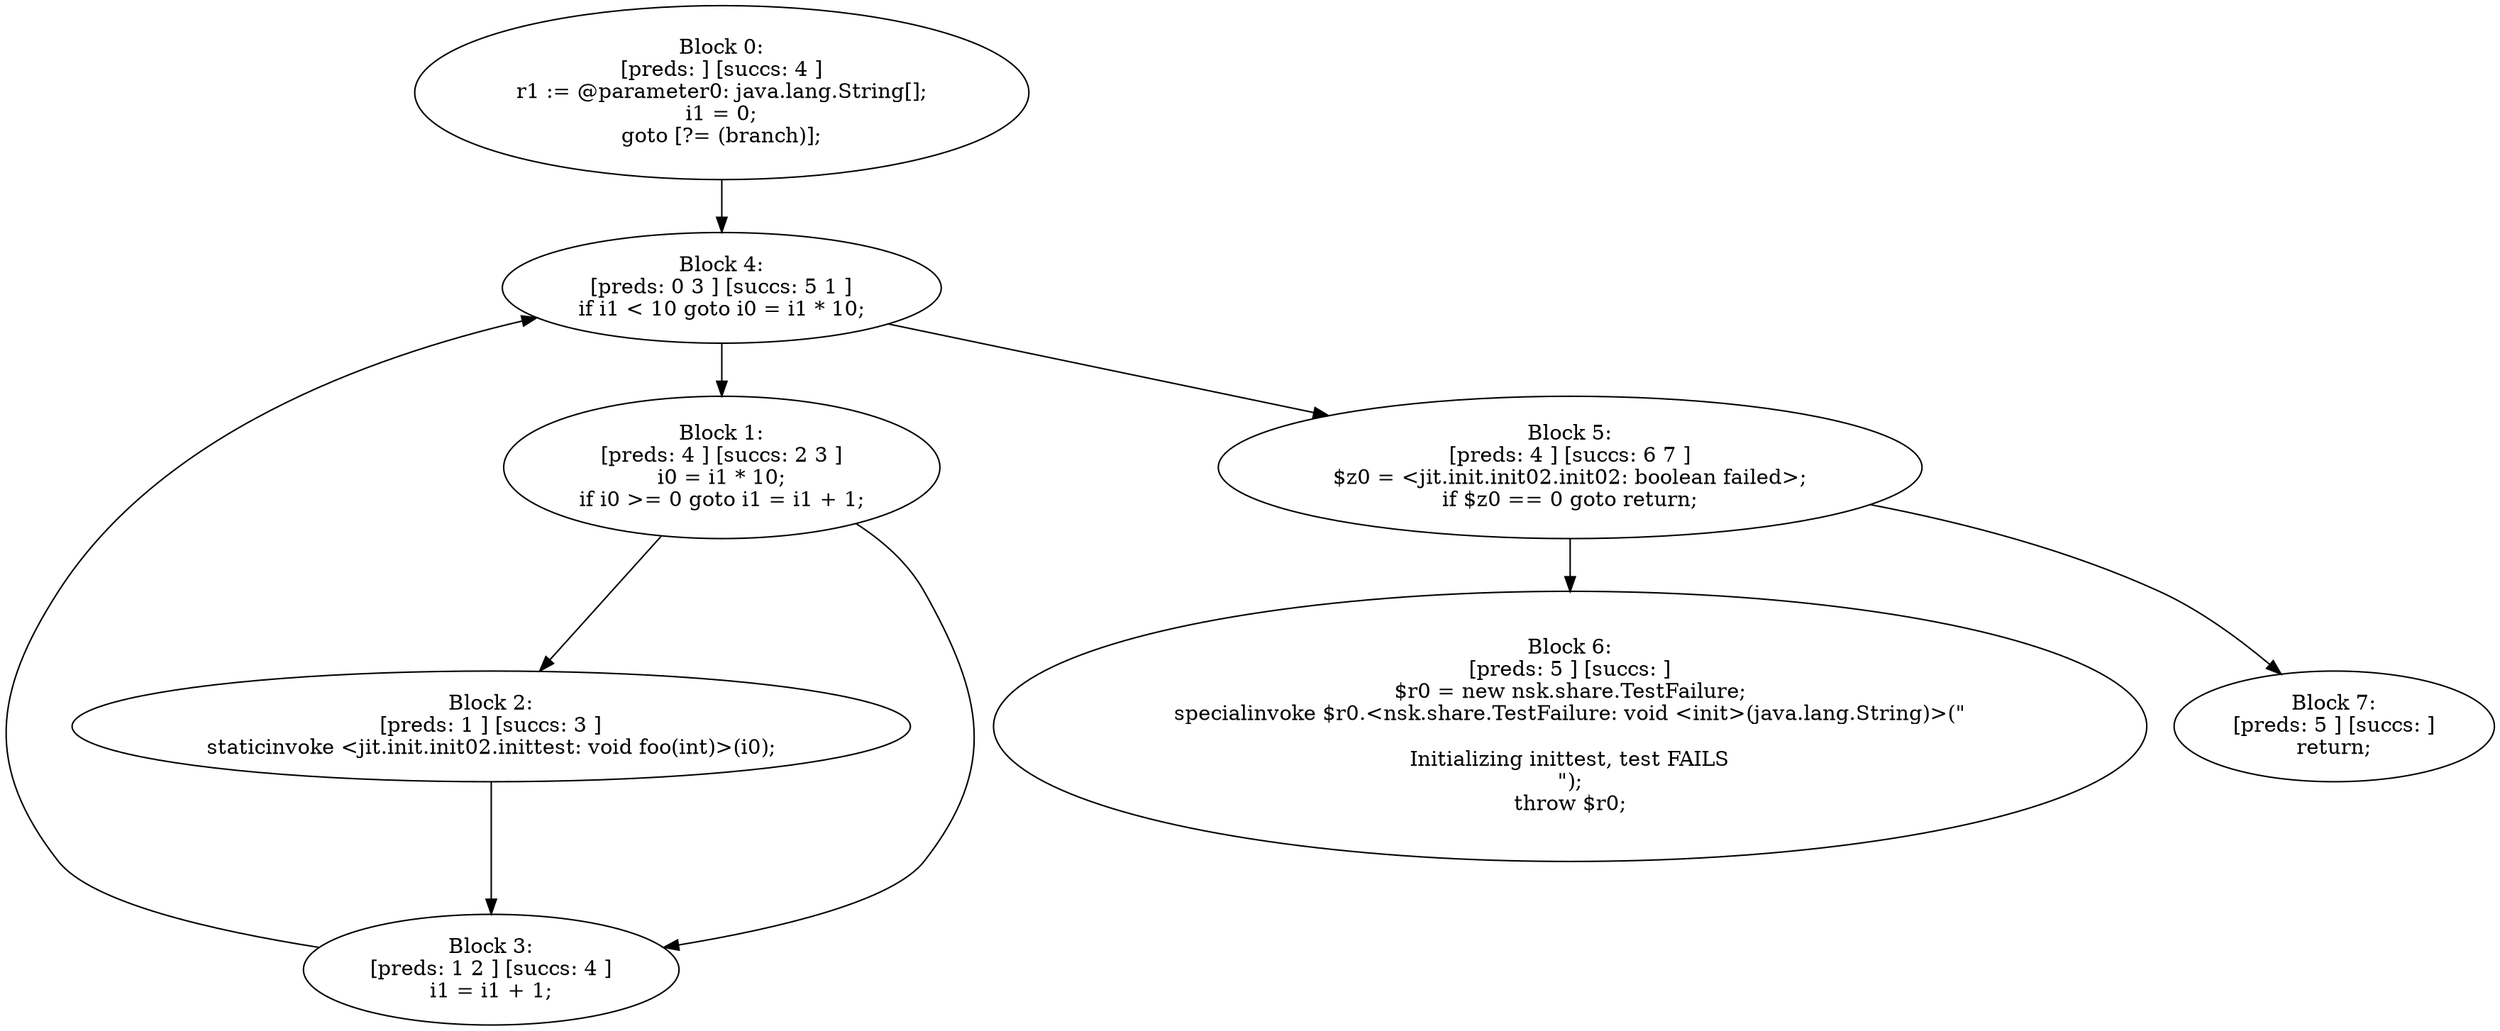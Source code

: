 digraph "unitGraph" {
    "Block 0:
[preds: ] [succs: 4 ]
r1 := @parameter0: java.lang.String[];
i1 = 0;
goto [?= (branch)];
"
    "Block 1:
[preds: 4 ] [succs: 2 3 ]
i0 = i1 * 10;
if i0 >= 0 goto i1 = i1 + 1;
"
    "Block 2:
[preds: 1 ] [succs: 3 ]
staticinvoke <jit.init.init02.inittest: void foo(int)>(i0);
"
    "Block 3:
[preds: 1 2 ] [succs: 4 ]
i1 = i1 + 1;
"
    "Block 4:
[preds: 0 3 ] [succs: 5 1 ]
if i1 < 10 goto i0 = i1 * 10;
"
    "Block 5:
[preds: 4 ] [succs: 6 7 ]
$z0 = <jit.init.init02.init02: boolean failed>;
if $z0 == 0 goto return;
"
    "Block 6:
[preds: 5 ] [succs: ]
$r0 = new nsk.share.TestFailure;
specialinvoke $r0.<nsk.share.TestFailure: void <init>(java.lang.String)>(\"\n\nInitializing inittest, test FAILS\n\");
throw $r0;
"
    "Block 7:
[preds: 5 ] [succs: ]
return;
"
    "Block 0:
[preds: ] [succs: 4 ]
r1 := @parameter0: java.lang.String[];
i1 = 0;
goto [?= (branch)];
"->"Block 4:
[preds: 0 3 ] [succs: 5 1 ]
if i1 < 10 goto i0 = i1 * 10;
";
    "Block 1:
[preds: 4 ] [succs: 2 3 ]
i0 = i1 * 10;
if i0 >= 0 goto i1 = i1 + 1;
"->"Block 2:
[preds: 1 ] [succs: 3 ]
staticinvoke <jit.init.init02.inittest: void foo(int)>(i0);
";
    "Block 1:
[preds: 4 ] [succs: 2 3 ]
i0 = i1 * 10;
if i0 >= 0 goto i1 = i1 + 1;
"->"Block 3:
[preds: 1 2 ] [succs: 4 ]
i1 = i1 + 1;
";
    "Block 2:
[preds: 1 ] [succs: 3 ]
staticinvoke <jit.init.init02.inittest: void foo(int)>(i0);
"->"Block 3:
[preds: 1 2 ] [succs: 4 ]
i1 = i1 + 1;
";
    "Block 3:
[preds: 1 2 ] [succs: 4 ]
i1 = i1 + 1;
"->"Block 4:
[preds: 0 3 ] [succs: 5 1 ]
if i1 < 10 goto i0 = i1 * 10;
";
    "Block 4:
[preds: 0 3 ] [succs: 5 1 ]
if i1 < 10 goto i0 = i1 * 10;
"->"Block 5:
[preds: 4 ] [succs: 6 7 ]
$z0 = <jit.init.init02.init02: boolean failed>;
if $z0 == 0 goto return;
";
    "Block 4:
[preds: 0 3 ] [succs: 5 1 ]
if i1 < 10 goto i0 = i1 * 10;
"->"Block 1:
[preds: 4 ] [succs: 2 3 ]
i0 = i1 * 10;
if i0 >= 0 goto i1 = i1 + 1;
";
    "Block 5:
[preds: 4 ] [succs: 6 7 ]
$z0 = <jit.init.init02.init02: boolean failed>;
if $z0 == 0 goto return;
"->"Block 6:
[preds: 5 ] [succs: ]
$r0 = new nsk.share.TestFailure;
specialinvoke $r0.<nsk.share.TestFailure: void <init>(java.lang.String)>(\"\n\nInitializing inittest, test FAILS\n\");
throw $r0;
";
    "Block 5:
[preds: 4 ] [succs: 6 7 ]
$z0 = <jit.init.init02.init02: boolean failed>;
if $z0 == 0 goto return;
"->"Block 7:
[preds: 5 ] [succs: ]
return;
";
}
